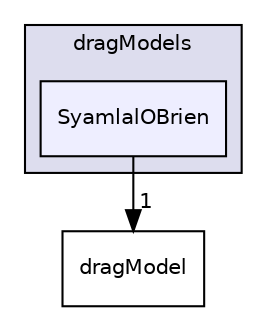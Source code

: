 digraph "SyamlalOBrien" {
  bgcolor=transparent;
  compound=true
  node [ fontsize="10", fontname="Helvetica"];
  edge [ labelfontsize="10", labelfontname="Helvetica"];
  subgraph clusterdir_c12715deda8d46eba24a898350c37162 {
    graph [ bgcolor="#ddddee", pencolor="black", label="dragModels" fontname="Helvetica", fontsize="10", URL="dir_c12715deda8d46eba24a898350c37162.html"]
  dir_3a9c5b39e6380f9f53753daa340878e9 [shape=box, label="SyamlalOBrien", style="filled", fillcolor="#eeeeff", pencolor="black", URL="dir_3a9c5b39e6380f9f53753daa340878e9.html"];
  }
  dir_c9718ac6a53fe2aa2c810e65c693ba50 [shape=box label="dragModel" URL="dir_c9718ac6a53fe2aa2c810e65c693ba50.html"];
  dir_3a9c5b39e6380f9f53753daa340878e9->dir_c9718ac6a53fe2aa2c810e65c693ba50 [headlabel="1", labeldistance=1.5 headhref="dir_000191_000073.html"];
}
